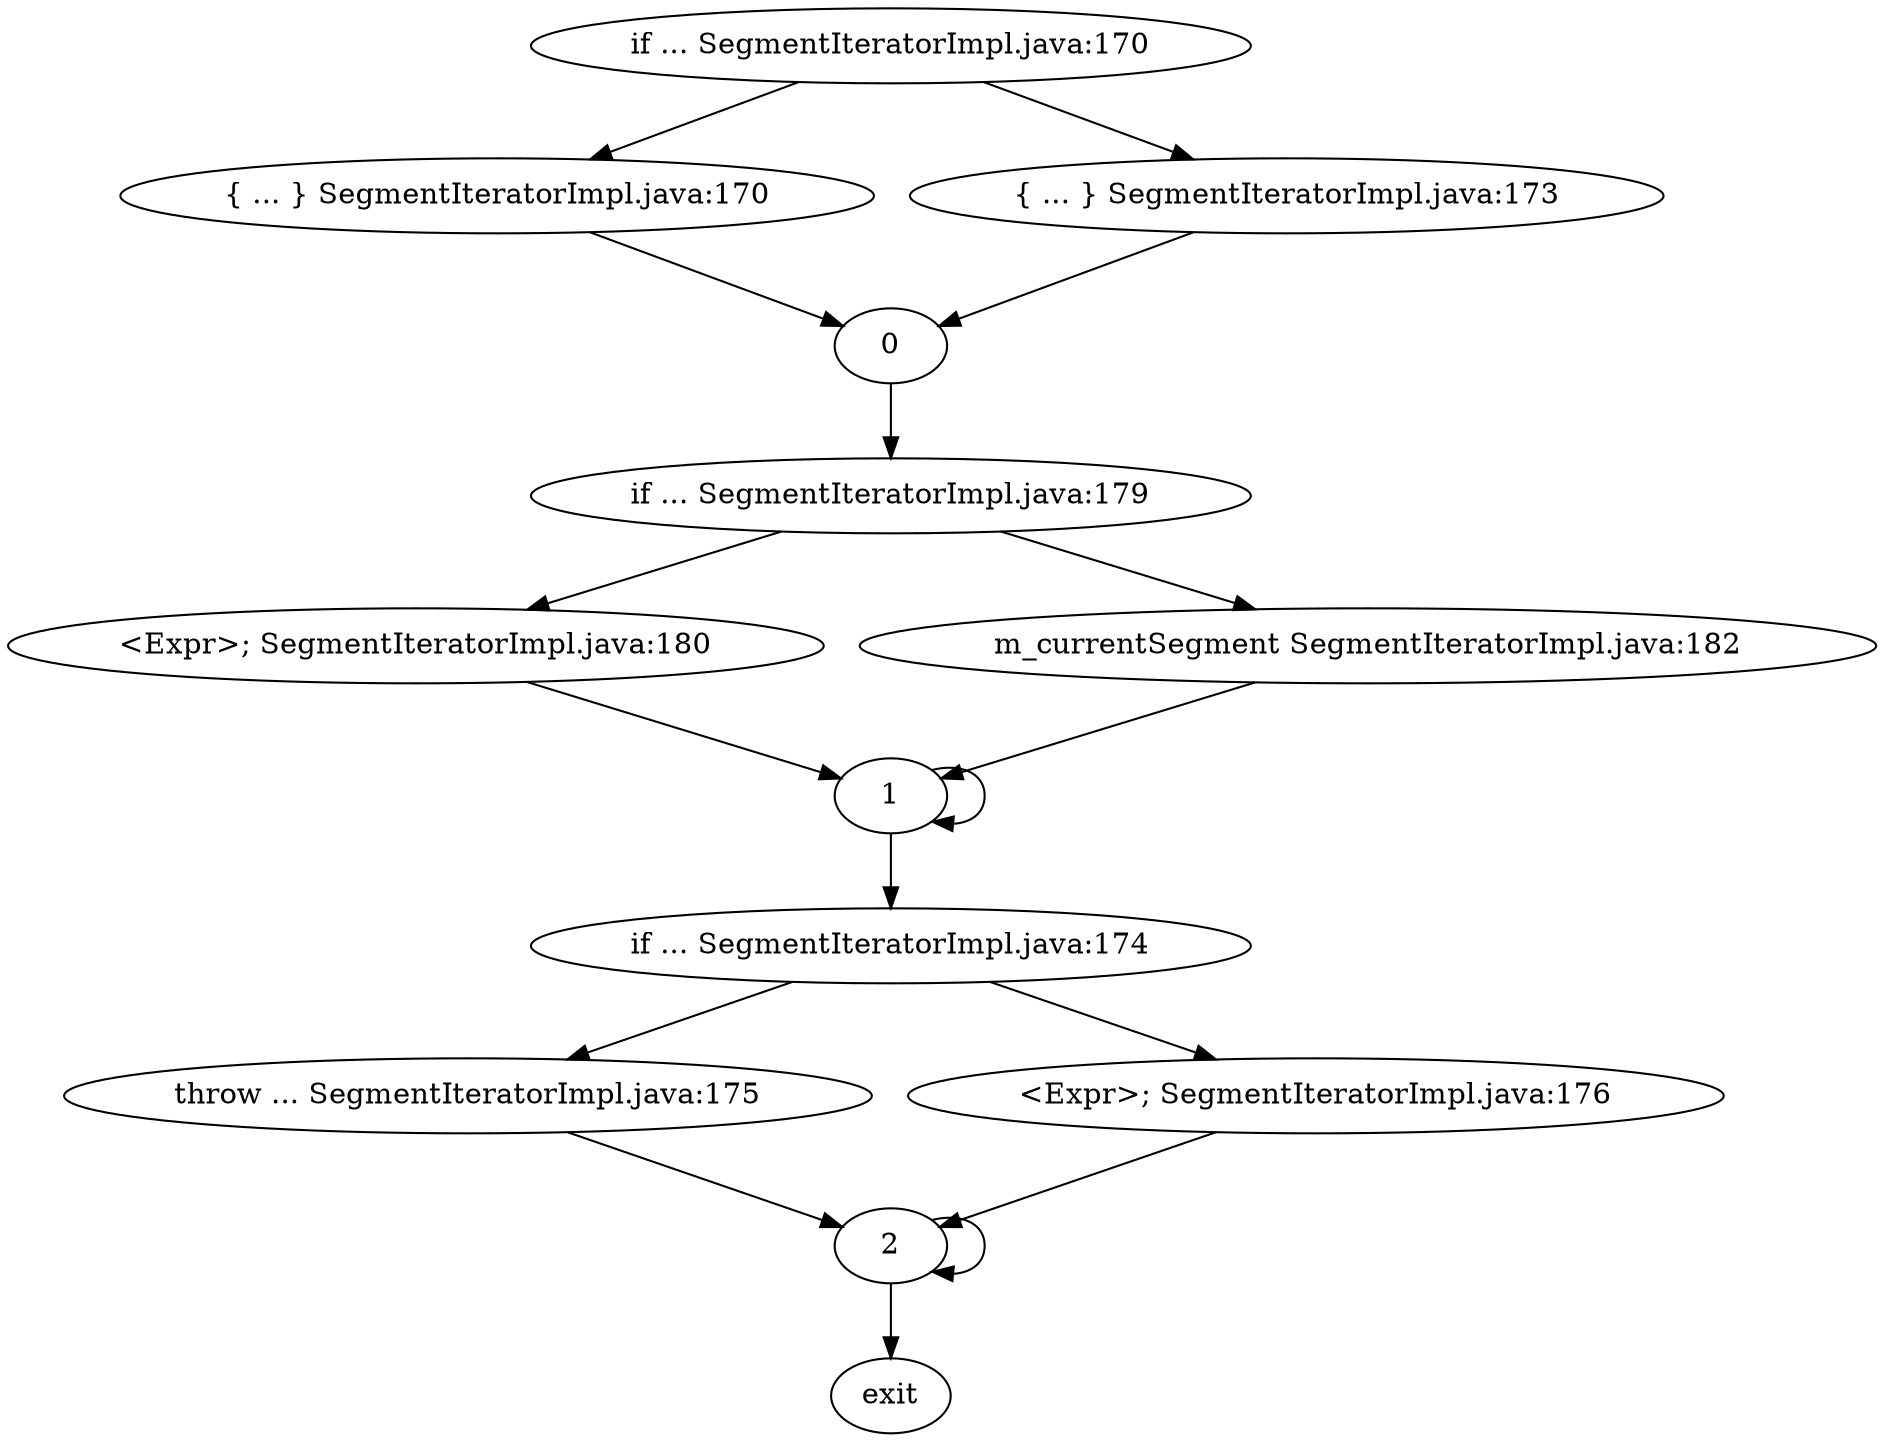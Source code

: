 digraph {"if ... SegmentIteratorImpl.java:170" -> "{ ... } SegmentIteratorImpl.java:170"
-> "0"
"if ... SegmentIteratorImpl.java:170" -> "{ ... } SegmentIteratorImpl.java:173"
-> "0"
->
"if ... SegmentIteratorImpl.java:179" -> "<Expr>; SegmentIteratorImpl.java:180"
-> "1"
"if ... SegmentIteratorImpl.java:179" -> "m_currentSegment SegmentIteratorImpl.java:182"
-> "1"

-> "1"
->
"if ... SegmentIteratorImpl.java:174" -> "throw ... SegmentIteratorImpl.java:175"
-> "2"
"if ... SegmentIteratorImpl.java:174" -> "<Expr>; SegmentIteratorImpl.java:176"
-> "2"

-> "2"
->
exit
}